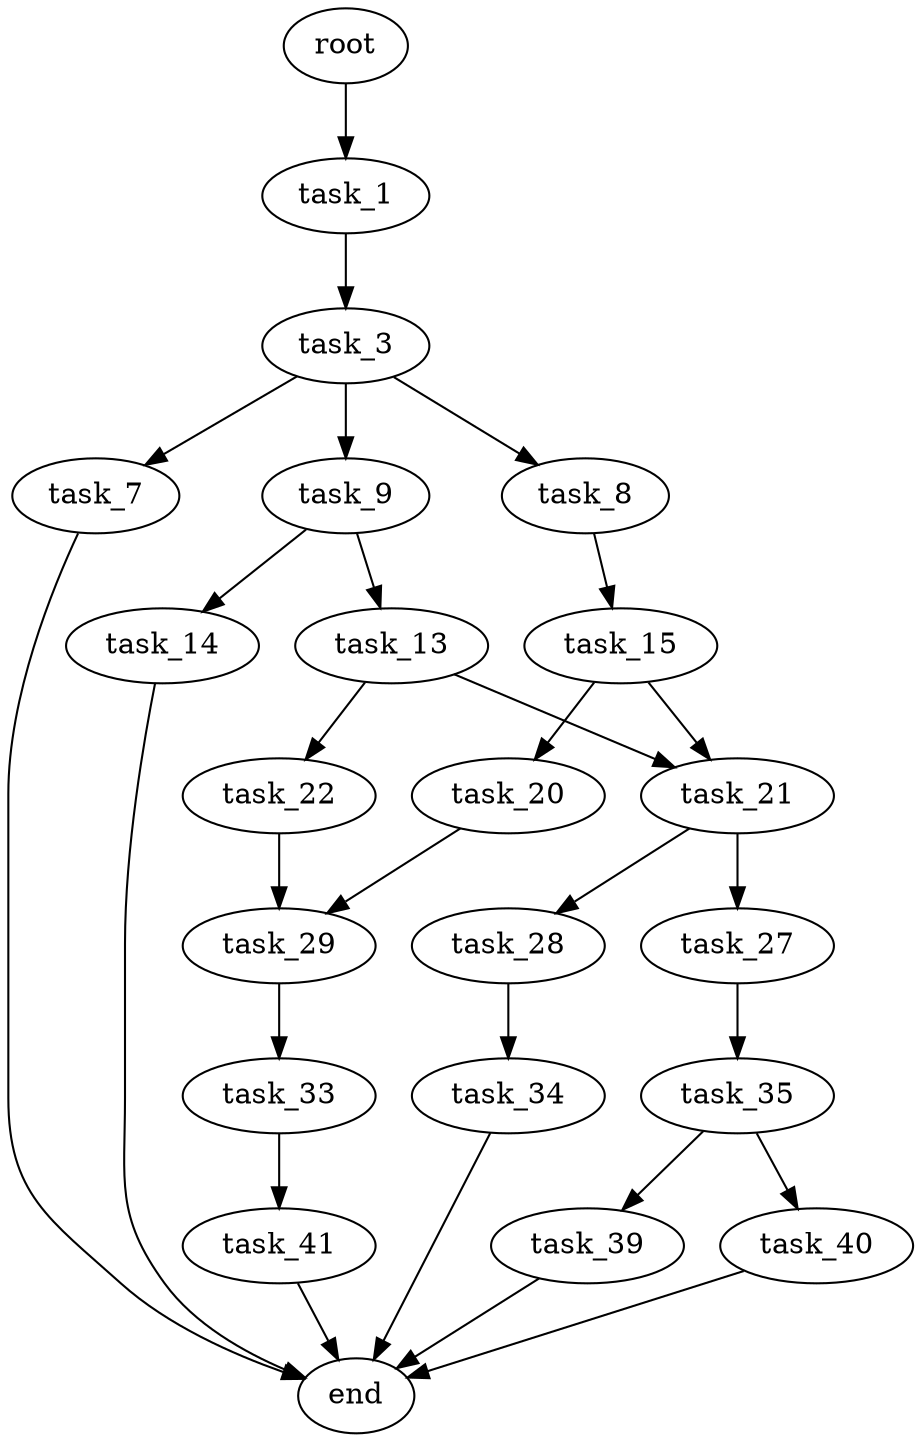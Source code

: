 digraph G {
  root [size="0.000000"];
  task_1 [size="20630748460.000000"];
  task_3 [size="45745972478.000000"];
  task_7 [size="20444880354.000000"];
  task_8 [size="598671562.000000"];
  task_9 [size="782757789696.000000"];
  task_13 [size="47085989452.000000"];
  task_14 [size="352333755170.000000"];
  task_15 [size="1073741824000.000000"];
  task_20 [size="8726512444.000000"];
  task_21 [size="549755813888.000000"];
  task_22 [size="8589934592.000000"];
  task_27 [size="12601847846.000000"];
  task_28 [size="782757789696.000000"];
  task_29 [size="549755813888.000000"];
  task_33 [size="231928233984.000000"];
  task_34 [size="642454886003.000000"];
  task_35 [size="368293445632.000000"];
  task_39 [size="168945456064.000000"];
  task_40 [size="5315791916.000000"];
  task_41 [size="8589934592.000000"];
  end [size="0.000000"];

  root -> task_1 [size="1.000000"];
  task_1 -> task_3 [size="33554432.000000"];
  task_3 -> task_7 [size="75497472.000000"];
  task_3 -> task_8 [size="75497472.000000"];
  task_3 -> task_9 [size="75497472.000000"];
  task_7 -> end [size="1.000000"];
  task_8 -> task_15 [size="33554432.000000"];
  task_9 -> task_13 [size="679477248.000000"];
  task_9 -> task_14 [size="679477248.000000"];
  task_13 -> task_21 [size="838860800.000000"];
  task_13 -> task_22 [size="838860800.000000"];
  task_14 -> end [size="1.000000"];
  task_15 -> task_20 [size="838860800.000000"];
  task_15 -> task_21 [size="838860800.000000"];
  task_20 -> task_29 [size="209715200.000000"];
  task_21 -> task_27 [size="536870912.000000"];
  task_21 -> task_28 [size="536870912.000000"];
  task_22 -> task_29 [size="33554432.000000"];
  task_27 -> task_35 [size="679477248.000000"];
  task_28 -> task_34 [size="679477248.000000"];
  task_29 -> task_33 [size="536870912.000000"];
  task_33 -> task_41 [size="301989888.000000"];
  task_34 -> end [size="1.000000"];
  task_35 -> task_39 [size="411041792.000000"];
  task_35 -> task_40 [size="411041792.000000"];
  task_39 -> end [size="1.000000"];
  task_40 -> end [size="1.000000"];
  task_41 -> end [size="1.000000"];
}
